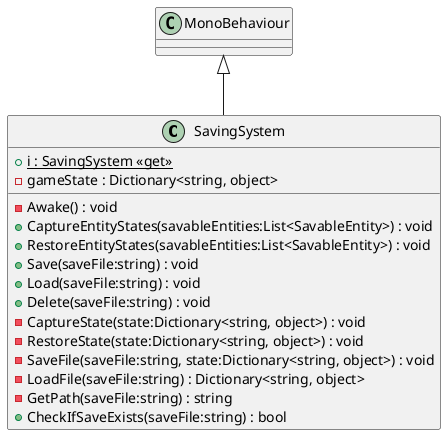 @startuml
class SavingSystem {
    + {static} i : SavingSystem <<get>>
    - Awake() : void
    - gameState : Dictionary<string, object>
    + CaptureEntityStates(savableEntities:List<SavableEntity>) : void
    + RestoreEntityStates(savableEntities:List<SavableEntity>) : void
    + Save(saveFile:string) : void
    + Load(saveFile:string) : void
    + Delete(saveFile:string) : void
    - CaptureState(state:Dictionary<string, object>) : void
    - RestoreState(state:Dictionary<string, object>) : void
    - SaveFile(saveFile:string, state:Dictionary<string, object>) : void
    - LoadFile(saveFile:string) : Dictionary<string, object>
    - GetPath(saveFile:string) : string
    + CheckIfSaveExists(saveFile:string) : bool
}
MonoBehaviour <|-- SavingSystem
@enduml
